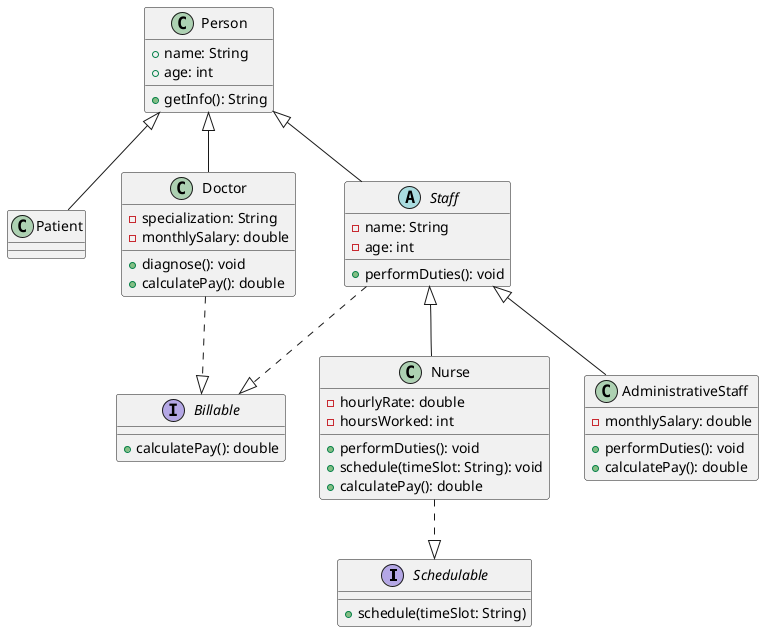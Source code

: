 @startuml

interface Schedulable {
    +schedule(timeSlot: String)
}

interface Billable {
    +calculatePay(): double
}

class Person {
  +name: String
  +age: int
  +getInfo(): String
}

Person <|-- Patient
Person <|-- Doctor

abstract class Staff {
    -name: String
    -age: int
    +performDuties(): void
}

Person <|-- Staff

class Nurse {
    -hourlyRate: double
    -hoursWorked: int
    +performDuties(): void
    +schedule(timeSlot: String): void
    +calculatePay(): double
}

class AdministrativeStaff {
    -monthlySalary: double
    +performDuties(): void
    +calculatePay(): double
}


class Doctor {
    -specialization: String
    -monthlySalary: double
    +diagnose(): void
    +calculatePay(): double
}

Staff <|-- Nurse
Staff <|-- AdministrativeStaff

Nurse ..|> Schedulable
Staff ..|> Billable
Doctor ..|> Billable

@enduml

